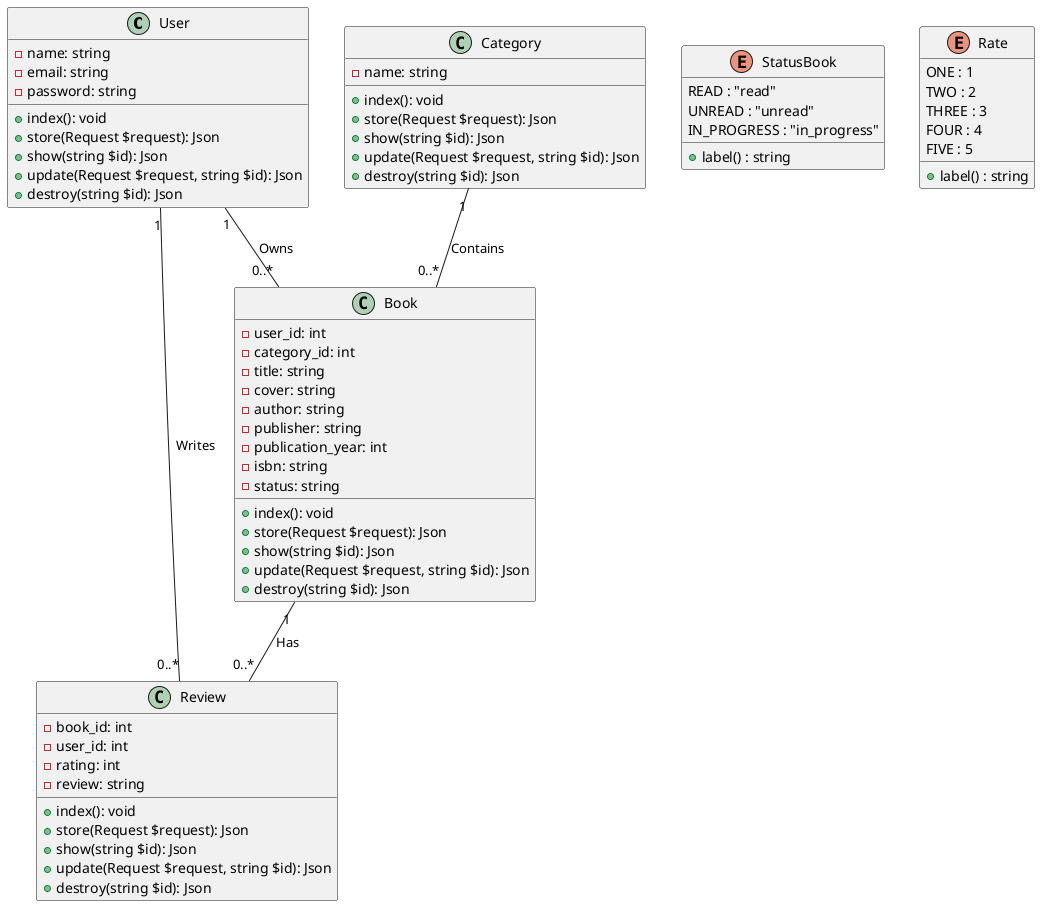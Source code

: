 @startuml diagrama_de_classes

class User {
    -name: string
    -email: string
    -password: string
    +index(): void
    +store(Request $request): Json
    +show(string $id): Json
    +update(Request $request, string $id): Json
    +destroy(string $id): Json
}

class Category {
    -name: string
    +index(): void
    +store(Request $request): Json
    +show(string $id): Json
    +update(Request $request, string $id): Json
    +destroy(string $id): Json
}

class Book {
    -user_id: int
    -category_id: int
    -title: string
    -cover: string
    -author: string
    -publisher: string
    -publication_year: int
    -isbn: string
    -status: string
    +index(): void
    +store(Request $request): Json
    +show(string $id): Json
    +update(Request $request, string $id): Json
    +destroy(string $id): Json
}

class Review {
    -book_id: int
    -user_id: int
    -rating: int
    -review: string
    +index(): void
    +store(Request $request): Json
    +show(string $id): Json
    +update(Request $request, string $id): Json
    +destroy(string $id): Json
}


enum StatusBook {
    READ : "read"
    UNREAD : "unread"
    IN_PROGRESS : "in_progress"
}

StatusBook : +label() : string

enum Rate {
    ONE : 1
    TWO : 2
    THREE : 3
    FOUR : 4
    FIVE : 5
}

Rate : +label() : string

User "1" -- "0..*" Review : Writes
Book "1" -- "0..*" Review : Has
User "1" -- "0..*" Book : Owns
Category "1" -- "0..*" Book : Contains

@enduml
